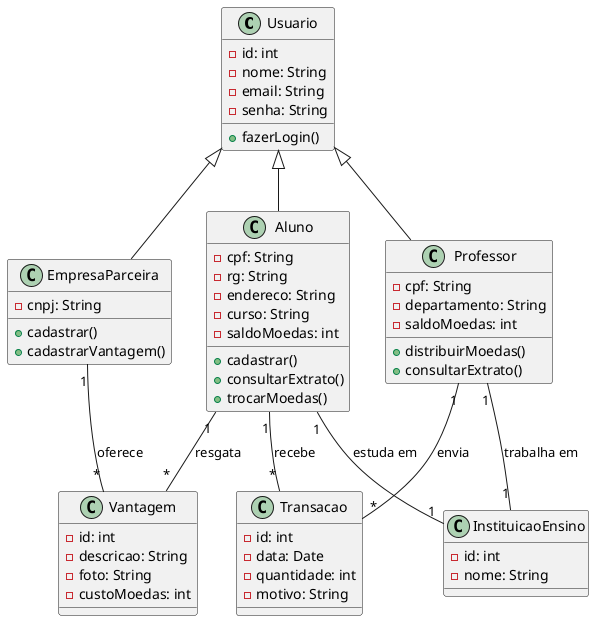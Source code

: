 @startuml
class Usuario {
  -id: int
  -nome: String
  -email: String
  -senha: String
  +fazerLogin()
}

class Aluno {
  -cpf: String
  -rg: String
  -endereco: String
  -curso: String
  -saldoMoedas: int
  +cadastrar()
  +consultarExtrato()
  +trocarMoedas()
}

class Professor {
  -cpf: String
  -departamento: String
  -saldoMoedas: int
  +distribuirMoedas()
  +consultarExtrato()
}

class EmpresaParceira {
  -cnpj: String
  +cadastrar()
  +cadastrarVantagem()
}

class InstituicaoEnsino {
  -id: int
  -nome: String
}

class Vantagem {
  -id: int
  -descricao: String
  -foto: String
  -custoMoedas: int
}

class Transacao {
  -id: int
  -data: Date
  -quantidade: int
  -motivo: String
}

Usuario <|-- Aluno
Usuario <|-- Professor
Usuario <|-- EmpresaParceira

Aluno "1" -- "1" InstituicaoEnsino : estuda em
Professor "1" -- "1" InstituicaoEnsino : trabalha em

EmpresaParceira "1" -- "*" Vantagem : oferece
Aluno "1" -- "*" Vantagem : resgata

Aluno "1" -- "*" Transacao : recebe
Professor "1" -- "*" Transacao : envia

@enduml
